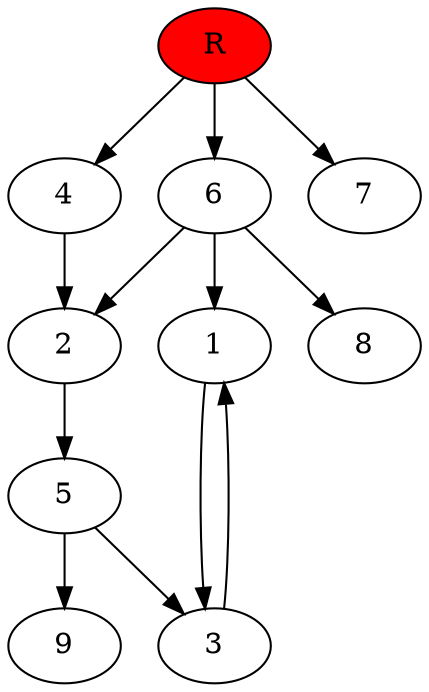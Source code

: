 digraph prb43176 {
	1
	2
	3
	4
	5
	6
	7
	8
	R [fillcolor="#ff0000" style=filled]
	1 -> 3
	2 -> 5
	3 -> 1
	4 -> 2
	5 -> 3
	5 -> 9
	6 -> 1
	6 -> 2
	6 -> 8
	R -> 4
	R -> 6
	R -> 7
}
